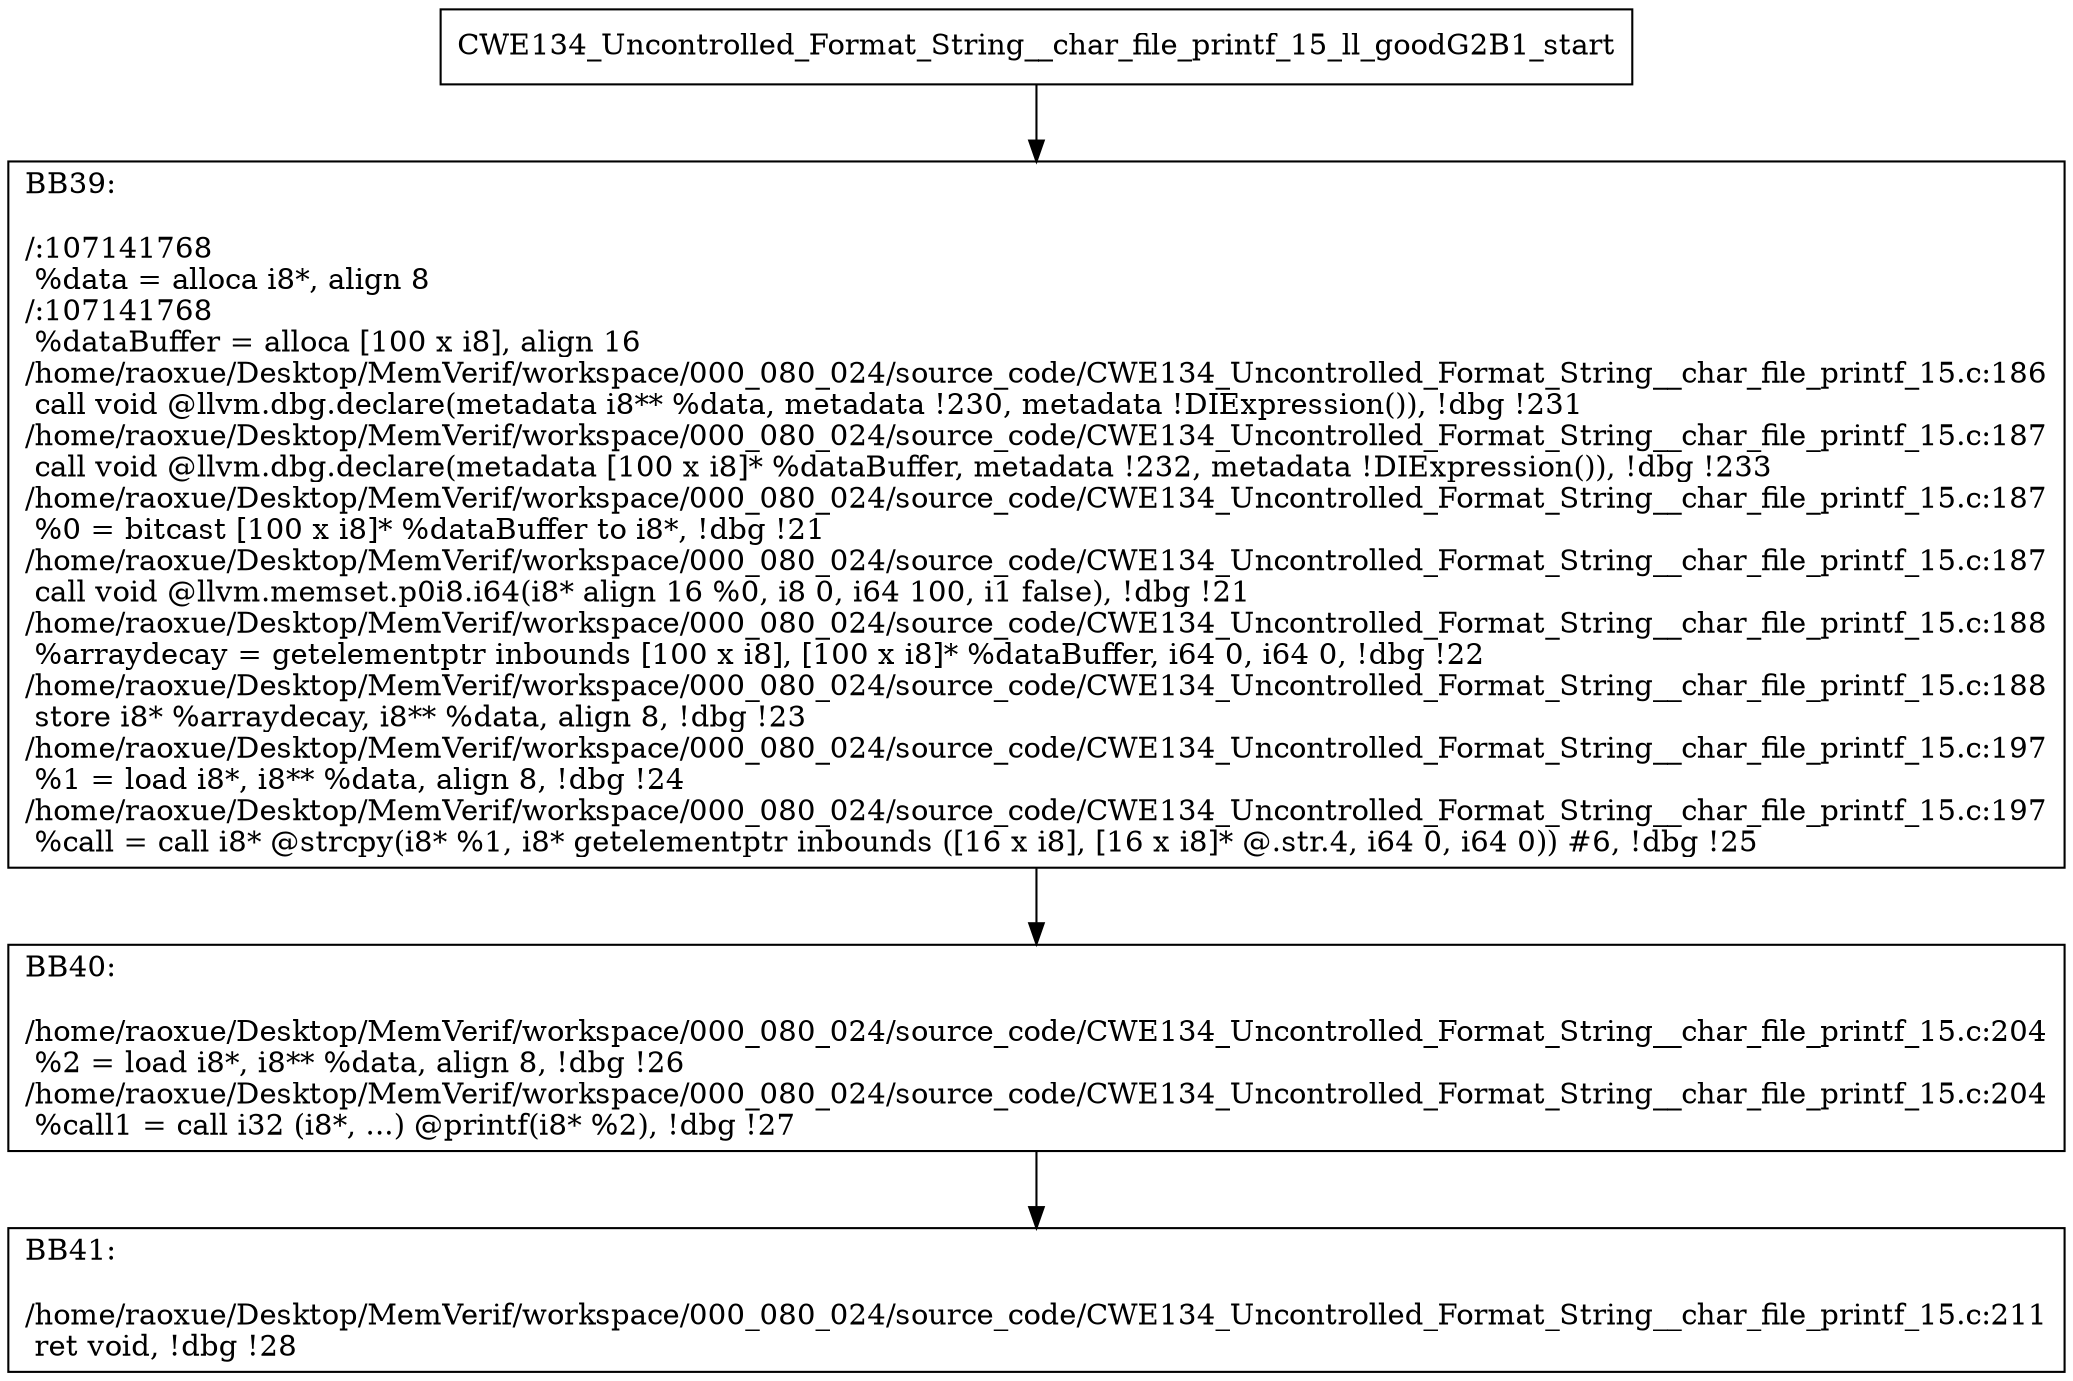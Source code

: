 digraph "CFG for'CWE134_Uncontrolled_Format_String__char_file_printf_15_ll_goodG2B1' function" {
	BBCWE134_Uncontrolled_Format_String__char_file_printf_15_ll_goodG2B1_start[shape=record,label="{CWE134_Uncontrolled_Format_String__char_file_printf_15_ll_goodG2B1_start}"];
	BBCWE134_Uncontrolled_Format_String__char_file_printf_15_ll_goodG2B1_start-> CWE134_Uncontrolled_Format_String__char_file_printf_15_ll_goodG2B1BB39;
	CWE134_Uncontrolled_Format_String__char_file_printf_15_ll_goodG2B1BB39 [shape=record, label="{BB39:\l\l/:107141768\l
  %data = alloca i8*, align 8\l
/:107141768\l
  %dataBuffer = alloca [100 x i8], align 16\l
/home/raoxue/Desktop/MemVerif/workspace/000_080_024/source_code/CWE134_Uncontrolled_Format_String__char_file_printf_15.c:186\l
  call void @llvm.dbg.declare(metadata i8** %data, metadata !230, metadata !DIExpression()), !dbg !231\l
/home/raoxue/Desktop/MemVerif/workspace/000_080_024/source_code/CWE134_Uncontrolled_Format_String__char_file_printf_15.c:187\l
  call void @llvm.dbg.declare(metadata [100 x i8]* %dataBuffer, metadata !232, metadata !DIExpression()), !dbg !233\l
/home/raoxue/Desktop/MemVerif/workspace/000_080_024/source_code/CWE134_Uncontrolled_Format_String__char_file_printf_15.c:187\l
  %0 = bitcast [100 x i8]* %dataBuffer to i8*, !dbg !21\l
/home/raoxue/Desktop/MemVerif/workspace/000_080_024/source_code/CWE134_Uncontrolled_Format_String__char_file_printf_15.c:187\l
  call void @llvm.memset.p0i8.i64(i8* align 16 %0, i8 0, i64 100, i1 false), !dbg !21\l
/home/raoxue/Desktop/MemVerif/workspace/000_080_024/source_code/CWE134_Uncontrolled_Format_String__char_file_printf_15.c:188\l
  %arraydecay = getelementptr inbounds [100 x i8], [100 x i8]* %dataBuffer, i64 0, i64 0, !dbg !22\l
/home/raoxue/Desktop/MemVerif/workspace/000_080_024/source_code/CWE134_Uncontrolled_Format_String__char_file_printf_15.c:188\l
  store i8* %arraydecay, i8** %data, align 8, !dbg !23\l
/home/raoxue/Desktop/MemVerif/workspace/000_080_024/source_code/CWE134_Uncontrolled_Format_String__char_file_printf_15.c:197\l
  %1 = load i8*, i8** %data, align 8, !dbg !24\l
/home/raoxue/Desktop/MemVerif/workspace/000_080_024/source_code/CWE134_Uncontrolled_Format_String__char_file_printf_15.c:197\l
  %call = call i8* @strcpy(i8* %1, i8* getelementptr inbounds ([16 x i8], [16 x i8]* @.str.4, i64 0, i64 0)) #6, !dbg !25\l
}"];
	CWE134_Uncontrolled_Format_String__char_file_printf_15_ll_goodG2B1BB39-> CWE134_Uncontrolled_Format_String__char_file_printf_15_ll_goodG2B1BB40;
	CWE134_Uncontrolled_Format_String__char_file_printf_15_ll_goodG2B1BB40 [shape=record, label="{BB40:\l\l/home/raoxue/Desktop/MemVerif/workspace/000_080_024/source_code/CWE134_Uncontrolled_Format_String__char_file_printf_15.c:204\l
  %2 = load i8*, i8** %data, align 8, !dbg !26\l
/home/raoxue/Desktop/MemVerif/workspace/000_080_024/source_code/CWE134_Uncontrolled_Format_String__char_file_printf_15.c:204\l
  %call1 = call i32 (i8*, ...) @printf(i8* %2), !dbg !27\l
}"];
	CWE134_Uncontrolled_Format_String__char_file_printf_15_ll_goodG2B1BB40-> CWE134_Uncontrolled_Format_String__char_file_printf_15_ll_goodG2B1BB41;
	CWE134_Uncontrolled_Format_String__char_file_printf_15_ll_goodG2B1BB41 [shape=record, label="{BB41:\l\l/home/raoxue/Desktop/MemVerif/workspace/000_080_024/source_code/CWE134_Uncontrolled_Format_String__char_file_printf_15.c:211\l
  ret void, !dbg !28\l
}"];
}
